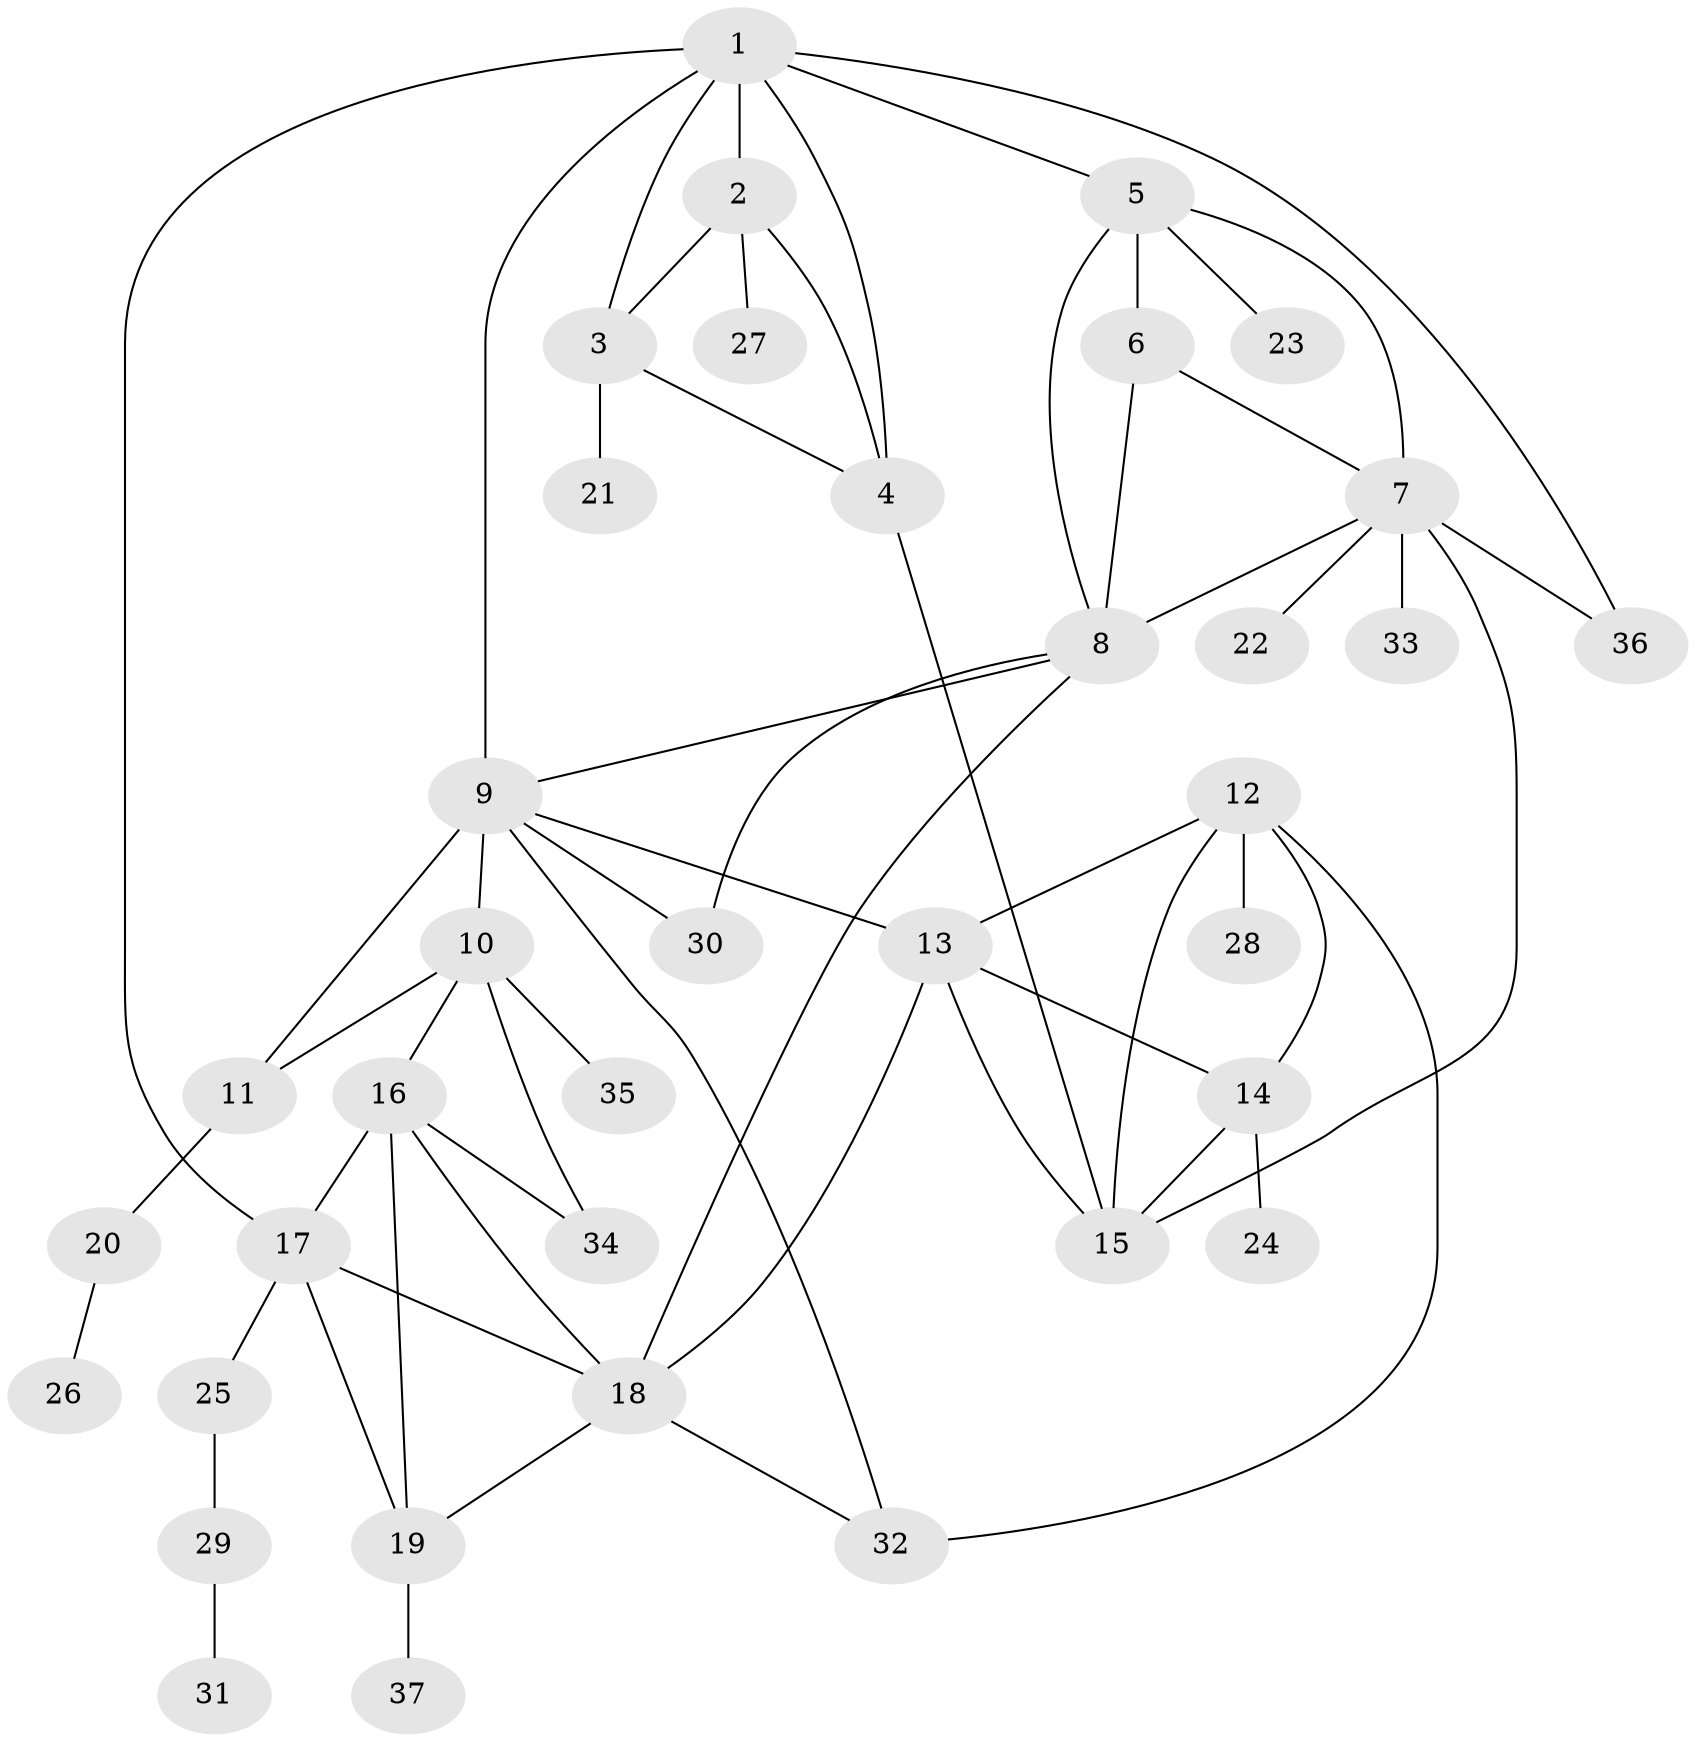 // original degree distribution, {7: 0.05434782608695652, 9: 0.021739130434782608, 8: 0.021739130434782608, 5: 0.03260869565217391, 10: 0.010869565217391304, 6: 0.07608695652173914, 3: 0.06521739130434782, 1: 0.5434782608695652, 2: 0.16304347826086957, 4: 0.010869565217391304}
// Generated by graph-tools (version 1.1) at 2025/52/03/04/25 22:52:37]
// undirected, 37 vertices, 60 edges
graph export_dot {
  node [color=gray90,style=filled];
  1;
  2;
  3;
  4;
  5;
  6;
  7;
  8;
  9;
  10;
  11;
  12;
  13;
  14;
  15;
  16;
  17;
  18;
  19;
  20;
  21;
  22;
  23;
  24;
  25;
  26;
  27;
  28;
  29;
  30;
  31;
  32;
  33;
  34;
  35;
  36;
  37;
  1 -- 2 [weight=5.0];
  1 -- 3 [weight=1.0];
  1 -- 4 [weight=1.0];
  1 -- 5 [weight=1.0];
  1 -- 9 [weight=2.0];
  1 -- 17 [weight=1.0];
  1 -- 36 [weight=1.0];
  2 -- 3 [weight=1.0];
  2 -- 4 [weight=1.0];
  2 -- 27 [weight=1.0];
  3 -- 4 [weight=1.0];
  3 -- 21 [weight=4.0];
  4 -- 15 [weight=1.0];
  5 -- 6 [weight=1.0];
  5 -- 7 [weight=1.0];
  5 -- 8 [weight=1.0];
  5 -- 23 [weight=1.0];
  6 -- 7 [weight=1.0];
  6 -- 8 [weight=2.0];
  7 -- 8 [weight=1.0];
  7 -- 15 [weight=1.0];
  7 -- 22 [weight=1.0];
  7 -- 33 [weight=3.0];
  7 -- 36 [weight=1.0];
  8 -- 9 [weight=1.0];
  8 -- 18 [weight=1.0];
  8 -- 30 [weight=1.0];
  9 -- 10 [weight=4.0];
  9 -- 11 [weight=2.0];
  9 -- 13 [weight=1.0];
  9 -- 30 [weight=2.0];
  9 -- 32 [weight=1.0];
  10 -- 11 [weight=1.0];
  10 -- 16 [weight=1.0];
  10 -- 34 [weight=1.0];
  10 -- 35 [weight=1.0];
  11 -- 20 [weight=1.0];
  12 -- 13 [weight=1.0];
  12 -- 14 [weight=1.0];
  12 -- 15 [weight=1.0];
  12 -- 28 [weight=1.0];
  12 -- 32 [weight=1.0];
  13 -- 14 [weight=1.0];
  13 -- 15 [weight=1.0];
  13 -- 18 [weight=1.0];
  14 -- 15 [weight=1.0];
  14 -- 24 [weight=1.0];
  16 -- 17 [weight=1.0];
  16 -- 18 [weight=1.0];
  16 -- 19 [weight=1.0];
  16 -- 34 [weight=1.0];
  17 -- 18 [weight=1.0];
  17 -- 19 [weight=1.0];
  17 -- 25 [weight=1.0];
  18 -- 19 [weight=1.0];
  18 -- 32 [weight=1.0];
  19 -- 37 [weight=1.0];
  20 -- 26 [weight=1.0];
  25 -- 29 [weight=1.0];
  29 -- 31 [weight=2.0];
}
